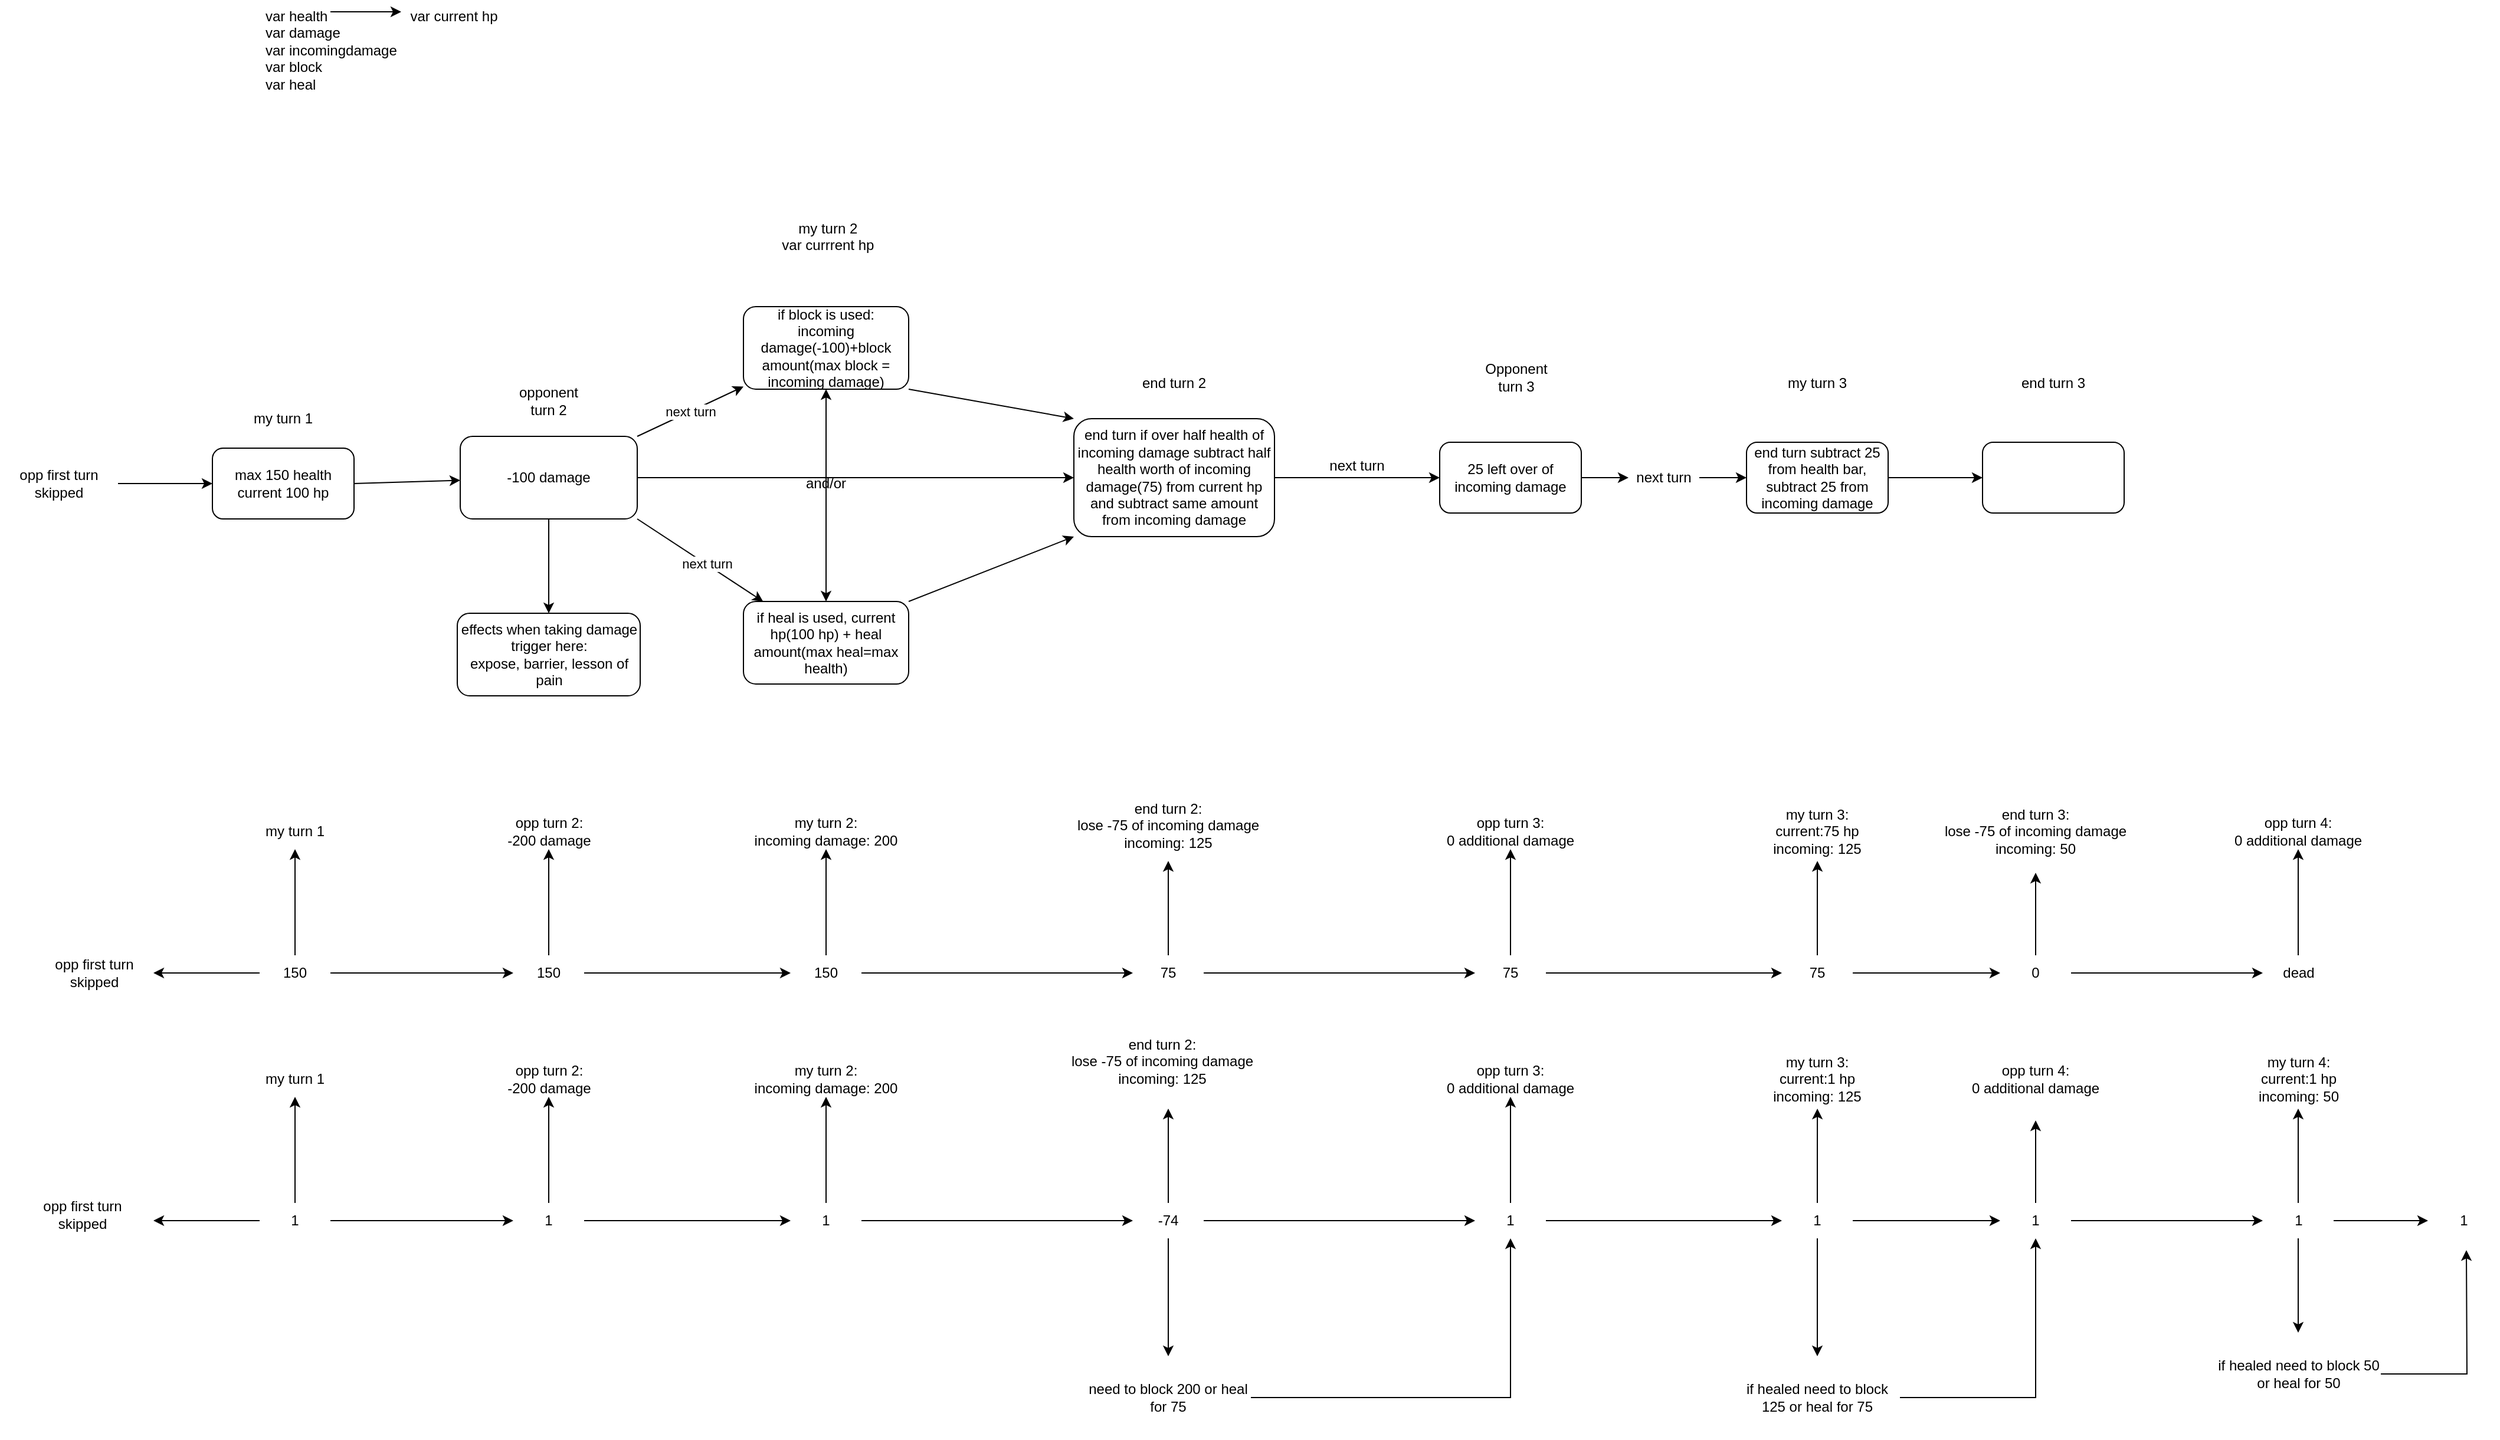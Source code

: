 <mxfile version="24.4.4" type="github">
  <diagram name="Page-1" id="Tn8kqmMqFSBgq0l0OKEK">
    <mxGraphModel dx="1665" dy="2224" grid="1" gridSize="10" guides="1" tooltips="1" connect="1" arrows="1" fold="1" page="1" pageScale="1" pageWidth="850" pageHeight="1100" math="0" shadow="0">
      <root>
        <mxCell id="0" />
        <mxCell id="1" parent="0" />
        <mxCell id="Cwlrhj_tZDCb-IW97PB_-1" value="max 150 health&lt;br&gt;current 100 hp" style="rounded=1;whiteSpace=wrap;html=1;" vertex="1" parent="1">
          <mxGeometry x="200" y="130" width="120" height="60" as="geometry" />
        </mxCell>
        <mxCell id="Cwlrhj_tZDCb-IW97PB_-61" style="edgeStyle=orthogonalEdgeStyle;rounded=0;orthogonalLoop=1;jettySize=auto;html=1;exitX=1;exitY=0.5;exitDx=0;exitDy=0;entryX=0;entryY=0.5;entryDx=0;entryDy=0;" edge="1" parent="1" source="Cwlrhj_tZDCb-IW97PB_-2" target="Cwlrhj_tZDCb-IW97PB_-7">
          <mxGeometry relative="1" as="geometry" />
        </mxCell>
        <mxCell id="Cwlrhj_tZDCb-IW97PB_-68" value="" style="edgeStyle=orthogonalEdgeStyle;rounded=0;orthogonalLoop=1;jettySize=auto;html=1;" edge="1" parent="1" source="Cwlrhj_tZDCb-IW97PB_-2" target="Cwlrhj_tZDCb-IW97PB_-67">
          <mxGeometry relative="1" as="geometry" />
        </mxCell>
        <mxCell id="Cwlrhj_tZDCb-IW97PB_-2" value="-100 damage" style="rounded=1;whiteSpace=wrap;html=1;" vertex="1" parent="1">
          <mxGeometry x="410" y="120" width="150" height="70" as="geometry" />
        </mxCell>
        <mxCell id="Cwlrhj_tZDCb-IW97PB_-40" value="" style="edgeStyle=orthogonalEdgeStyle;rounded=0;orthogonalLoop=1;jettySize=auto;html=1;entryX=0;entryY=0.5;entryDx=0;entryDy=0;exitX=1;exitY=0.5;exitDx=0;exitDy=0;" edge="1" parent="1" source="Cwlrhj_tZDCb-IW97PB_-7" target="Cwlrhj_tZDCb-IW97PB_-8">
          <mxGeometry relative="1" as="geometry">
            <mxPoint x="1030" y="160" as="targetPoint" />
          </mxGeometry>
        </mxCell>
        <mxCell id="Cwlrhj_tZDCb-IW97PB_-7" value="end turn if over half health of incoming damage subtract half health worth of incoming damage(75) from current hp and subtract same amount from incoming damage" style="rounded=1;whiteSpace=wrap;html=1;" vertex="1" parent="1">
          <mxGeometry x="930" y="105" width="170" height="100" as="geometry" />
        </mxCell>
        <mxCell id="Cwlrhj_tZDCb-IW97PB_-50" value="" style="edgeStyle=orthogonalEdgeStyle;rounded=0;orthogonalLoop=1;jettySize=auto;html=1;exitX=1;exitY=0.5;exitDx=0;exitDy=0;" edge="1" parent="1" source="Cwlrhj_tZDCb-IW97PB_-53" target="Cwlrhj_tZDCb-IW97PB_-49">
          <mxGeometry relative="1" as="geometry" />
        </mxCell>
        <mxCell id="Cwlrhj_tZDCb-IW97PB_-8" value="25 left over of incoming damage" style="rounded=1;whiteSpace=wrap;html=1;" vertex="1" parent="1">
          <mxGeometry x="1240" y="125" width="120" height="60" as="geometry" />
        </mxCell>
        <mxCell id="Cwlrhj_tZDCb-IW97PB_-9" value="&lt;div&gt;if block is used:&lt;/div&gt;&lt;div&gt;incoming damage(-100)+block amount(max block = incoming damage)&lt;br&gt;&lt;/div&gt;" style="rounded=1;whiteSpace=wrap;html=1;" vertex="1" parent="1">
          <mxGeometry x="650" y="10" width="140" height="70" as="geometry" />
        </mxCell>
        <mxCell id="Cwlrhj_tZDCb-IW97PB_-10" value="if heal is used, current hp(100 hp) + heal amount(max heal=max health)" style="rounded=1;whiteSpace=wrap;html=1;" vertex="1" parent="1">
          <mxGeometry x="650" y="260" width="140" height="70" as="geometry" />
        </mxCell>
        <mxCell id="Cwlrhj_tZDCb-IW97PB_-13" value="" style="endArrow=classic;html=1;rounded=0;exitX=1;exitY=0;exitDx=0;exitDy=0;" edge="1" parent="1" source="Cwlrhj_tZDCb-IW97PB_-2" target="Cwlrhj_tZDCb-IW97PB_-9">
          <mxGeometry relative="1" as="geometry">
            <mxPoint x="520" y="145" as="sourcePoint" />
            <mxPoint x="600" y="120" as="targetPoint" />
          </mxGeometry>
        </mxCell>
        <mxCell id="Cwlrhj_tZDCb-IW97PB_-14" value="next turn" style="edgeLabel;resizable=0;html=1;;align=center;verticalAlign=middle;" connectable="0" vertex="1" parent="Cwlrhj_tZDCb-IW97PB_-13">
          <mxGeometry relative="1" as="geometry" />
        </mxCell>
        <mxCell id="Cwlrhj_tZDCb-IW97PB_-15" value="" style="endArrow=classic;html=1;rounded=0;exitX=1;exitY=1;exitDx=0;exitDy=0;" edge="1" parent="1" source="Cwlrhj_tZDCb-IW97PB_-2" target="Cwlrhj_tZDCb-IW97PB_-10">
          <mxGeometry relative="1" as="geometry">
            <mxPoint x="520" y="175" as="sourcePoint" />
            <mxPoint x="600" y="205" as="targetPoint" />
          </mxGeometry>
        </mxCell>
        <mxCell id="Cwlrhj_tZDCb-IW97PB_-16" value="next turn" style="edgeLabel;resizable=0;html=1;;align=center;verticalAlign=middle;" connectable="0" vertex="1" parent="Cwlrhj_tZDCb-IW97PB_-15">
          <mxGeometry relative="1" as="geometry">
            <mxPoint x="5" y="3" as="offset" />
          </mxGeometry>
        </mxCell>
        <mxCell id="Cwlrhj_tZDCb-IW97PB_-20" value="" style="endArrow=classic;startArrow=classic;html=1;rounded=0;entryX=0.5;entryY=1;entryDx=0;entryDy=0;" edge="1" parent="1" source="Cwlrhj_tZDCb-IW97PB_-10" target="Cwlrhj_tZDCb-IW97PB_-9">
          <mxGeometry width="50" height="50" relative="1" as="geometry">
            <mxPoint x="669.5" y="190" as="sourcePoint" />
            <mxPoint x="669.5" y="140" as="targetPoint" />
          </mxGeometry>
        </mxCell>
        <mxCell id="Cwlrhj_tZDCb-IW97PB_-21" value="and/or" style="text;html=1;align=center;verticalAlign=middle;whiteSpace=wrap;rounded=0;" vertex="1" parent="1">
          <mxGeometry x="690" y="145" width="60" height="30" as="geometry" />
        </mxCell>
        <mxCell id="Cwlrhj_tZDCb-IW97PB_-32" value="my turn 1" style="text;html=1;align=center;verticalAlign=middle;whiteSpace=wrap;rounded=0;" vertex="1" parent="1">
          <mxGeometry x="230" y="90" width="60" height="30" as="geometry" />
        </mxCell>
        <mxCell id="Cwlrhj_tZDCb-IW97PB_-33" value="opponent turn 2" style="text;html=1;align=center;verticalAlign=middle;whiteSpace=wrap;rounded=0;" vertex="1" parent="1">
          <mxGeometry x="455" y="75" width="60" height="30" as="geometry" />
        </mxCell>
        <mxCell id="Cwlrhj_tZDCb-IW97PB_-36" value="" style="endArrow=classic;html=1;rounded=0;entryX=0;entryY=1;entryDx=0;entryDy=0;exitX=1;exitY=0;exitDx=0;exitDy=0;" edge="1" parent="1" source="Cwlrhj_tZDCb-IW97PB_-10" target="Cwlrhj_tZDCb-IW97PB_-7">
          <mxGeometry width="50" height="50" relative="1" as="geometry">
            <mxPoint x="770" y="270" as="sourcePoint" />
            <mxPoint x="820" y="220" as="targetPoint" />
          </mxGeometry>
        </mxCell>
        <mxCell id="Cwlrhj_tZDCb-IW97PB_-37" value="" style="endArrow=classic;html=1;rounded=0;exitX=1;exitY=1;exitDx=0;exitDy=0;entryX=0;entryY=0;entryDx=0;entryDy=0;" edge="1" parent="1" source="Cwlrhj_tZDCb-IW97PB_-9" target="Cwlrhj_tZDCb-IW97PB_-7">
          <mxGeometry width="50" height="50" relative="1" as="geometry">
            <mxPoint x="770" y="140" as="sourcePoint" />
            <mxPoint x="830" y="130" as="targetPoint" />
          </mxGeometry>
        </mxCell>
        <mxCell id="Cwlrhj_tZDCb-IW97PB_-44" value="Opponent turn 3" style="text;html=1;align=center;verticalAlign=middle;whiteSpace=wrap;rounded=0;" vertex="1" parent="1">
          <mxGeometry x="1275" y="50" width="60" height="40" as="geometry" />
        </mxCell>
        <mxCell id="Cwlrhj_tZDCb-IW97PB_-45" value="" style="endArrow=classic;html=1;rounded=0;exitX=1;exitY=0.5;exitDx=0;exitDy=0;" edge="1" parent="1" source="Cwlrhj_tZDCb-IW97PB_-1" target="Cwlrhj_tZDCb-IW97PB_-2">
          <mxGeometry width="50" height="50" relative="1" as="geometry">
            <mxPoint x="340" y="190" as="sourcePoint" />
            <mxPoint x="390" y="140" as="targetPoint" />
          </mxGeometry>
        </mxCell>
        <mxCell id="Cwlrhj_tZDCb-IW97PB_-117" value="" style="edgeStyle=orthogonalEdgeStyle;rounded=0;orthogonalLoop=1;jettySize=auto;html=1;" edge="1" parent="1" source="Cwlrhj_tZDCb-IW97PB_-49" target="Cwlrhj_tZDCb-IW97PB_-116">
          <mxGeometry relative="1" as="geometry" />
        </mxCell>
        <mxCell id="Cwlrhj_tZDCb-IW97PB_-49" value="end turn subtract 25 from health bar, subtract 25 from incoming damage" style="whiteSpace=wrap;html=1;rounded=1;" vertex="1" parent="1">
          <mxGeometry x="1500" y="125" width="120" height="60" as="geometry" />
        </mxCell>
        <mxCell id="Cwlrhj_tZDCb-IW97PB_-51" value="my turn 3" style="text;html=1;align=center;verticalAlign=middle;whiteSpace=wrap;rounded=0;" vertex="1" parent="1">
          <mxGeometry x="1530" y="60" width="60" height="30" as="geometry" />
        </mxCell>
        <mxCell id="Cwlrhj_tZDCb-IW97PB_-52" value="next turn" style="text;html=1;align=center;verticalAlign=middle;whiteSpace=wrap;rounded=0;" vertex="1" parent="1">
          <mxGeometry x="1140" y="130" width="60" height="30" as="geometry" />
        </mxCell>
        <mxCell id="Cwlrhj_tZDCb-IW97PB_-57" value="&lt;div&gt;&amp;nbsp;my turn 2&lt;/div&gt;&lt;div&gt;&amp;nbsp;var currrent hp&lt;/div&gt;&lt;div&gt;&lt;br&gt;&lt;/div&gt;" style="text;html=1;whiteSpace=wrap;overflow=hidden;rounded=0;align=center;" vertex="1" parent="1">
          <mxGeometry x="630" y="-70" width="180" height="70" as="geometry" />
        </mxCell>
        <mxCell id="Cwlrhj_tZDCb-IW97PB_-64" value="" style="edgeStyle=orthogonalEdgeStyle;rounded=0;orthogonalLoop=1;jettySize=auto;html=1;exitX=1;exitY=0.5;exitDx=0;exitDy=0;" edge="1" parent="1" source="Cwlrhj_tZDCb-IW97PB_-8" target="Cwlrhj_tZDCb-IW97PB_-53">
          <mxGeometry relative="1" as="geometry">
            <mxPoint x="1360" y="155" as="sourcePoint" />
            <mxPoint x="1500" y="155" as="targetPoint" />
          </mxGeometry>
        </mxCell>
        <mxCell id="Cwlrhj_tZDCb-IW97PB_-53" value="next turn" style="text;html=1;align=center;verticalAlign=middle;whiteSpace=wrap;rounded=0;" vertex="1" parent="1">
          <mxGeometry x="1400" y="140" width="60" height="30" as="geometry" />
        </mxCell>
        <mxCell id="Cwlrhj_tZDCb-IW97PB_-66" value="&lt;div&gt;var health&amp;nbsp;&amp;nbsp;&amp;nbsp;&amp;nbsp;&amp;nbsp;&amp;nbsp;&amp;nbsp;&amp;nbsp;&amp;nbsp;&amp;nbsp;&amp;nbsp;&amp;nbsp;&amp;nbsp;&amp;nbsp;&amp;nbsp;&amp;nbsp;&amp;nbsp;&amp;nbsp;&amp;nbsp;&amp;nbsp; var current hp&lt;/div&gt;&lt;div&gt;var damage&lt;/div&gt;&lt;div&gt;var incomingdamage&lt;/div&gt;&lt;div&gt;var block&lt;/div&gt;&lt;div&gt;var heal&lt;br&gt;&lt;/div&gt;" style="text;html=1;align=left;verticalAlign=top;whiteSpace=wrap;rounded=0;horizontal=1;" vertex="1" parent="1">
          <mxGeometry x="242.5" y="-250" width="320" height="160" as="geometry" />
        </mxCell>
        <mxCell id="Cwlrhj_tZDCb-IW97PB_-67" value="&lt;div&gt;effects when taking damage trigger here:&lt;br&gt;&lt;/div&gt;&lt;div&gt;expose, barrier, lesson of pain&lt;br&gt;&lt;/div&gt;" style="rounded=1;whiteSpace=wrap;html=1;" vertex="1" parent="1">
          <mxGeometry x="407.5" y="270" width="155" height="70" as="geometry" />
        </mxCell>
        <mxCell id="Cwlrhj_tZDCb-IW97PB_-69" value="end turn 2" style="text;html=1;align=center;verticalAlign=middle;whiteSpace=wrap;rounded=0;" vertex="1" parent="1">
          <mxGeometry x="985" y="60" width="60" height="30" as="geometry" />
        </mxCell>
        <mxCell id="Cwlrhj_tZDCb-IW97PB_-74" value="" style="edgeStyle=orthogonalEdgeStyle;rounded=0;orthogonalLoop=1;jettySize=auto;html=1;" edge="1" parent="1" source="Cwlrhj_tZDCb-IW97PB_-72" target="Cwlrhj_tZDCb-IW97PB_-73">
          <mxGeometry relative="1" as="geometry" />
        </mxCell>
        <mxCell id="Cwlrhj_tZDCb-IW97PB_-108" value="" style="edgeStyle=orthogonalEdgeStyle;rounded=0;orthogonalLoop=1;jettySize=auto;html=1;" edge="1" parent="1" source="Cwlrhj_tZDCb-IW97PB_-72" target="Cwlrhj_tZDCb-IW97PB_-107">
          <mxGeometry relative="1" as="geometry" />
        </mxCell>
        <mxCell id="Cwlrhj_tZDCb-IW97PB_-112" value="" style="edgeStyle=orthogonalEdgeStyle;rounded=0;orthogonalLoop=1;jettySize=auto;html=1;" edge="1" parent="1" source="Cwlrhj_tZDCb-IW97PB_-72" target="Cwlrhj_tZDCb-IW97PB_-111">
          <mxGeometry relative="1" as="geometry" />
        </mxCell>
        <mxCell id="Cwlrhj_tZDCb-IW97PB_-72" value="150" style="text;html=1;align=center;verticalAlign=middle;whiteSpace=wrap;rounded=0;" vertex="1" parent="1">
          <mxGeometry x="240" y="560" width="60" height="30" as="geometry" />
        </mxCell>
        <mxCell id="Cwlrhj_tZDCb-IW97PB_-76" value="" style="edgeStyle=orthogonalEdgeStyle;rounded=0;orthogonalLoop=1;jettySize=auto;html=1;" edge="1" parent="1" source="Cwlrhj_tZDCb-IW97PB_-73" target="Cwlrhj_tZDCb-IW97PB_-75">
          <mxGeometry relative="1" as="geometry" />
        </mxCell>
        <mxCell id="Cwlrhj_tZDCb-IW97PB_-93" value="" style="edgeStyle=orthogonalEdgeStyle;rounded=0;orthogonalLoop=1;jettySize=auto;html=1;" edge="1" parent="1" source="Cwlrhj_tZDCb-IW97PB_-73" target="Cwlrhj_tZDCb-IW97PB_-92">
          <mxGeometry relative="1" as="geometry" />
        </mxCell>
        <mxCell id="Cwlrhj_tZDCb-IW97PB_-73" value="150" style="text;html=1;align=center;verticalAlign=middle;whiteSpace=wrap;rounded=0;" vertex="1" parent="1">
          <mxGeometry x="455" y="560" width="60" height="30" as="geometry" />
        </mxCell>
        <mxCell id="Cwlrhj_tZDCb-IW97PB_-80" value="" style="edgeStyle=orthogonalEdgeStyle;rounded=0;orthogonalLoop=1;jettySize=auto;html=1;" edge="1" parent="1" source="Cwlrhj_tZDCb-IW97PB_-75" target="Cwlrhj_tZDCb-IW97PB_-79">
          <mxGeometry relative="1" as="geometry" />
        </mxCell>
        <mxCell id="Cwlrhj_tZDCb-IW97PB_-89" value="" style="edgeStyle=orthogonalEdgeStyle;rounded=0;orthogonalLoop=1;jettySize=auto;html=1;" edge="1" parent="1" source="Cwlrhj_tZDCb-IW97PB_-75" target="Cwlrhj_tZDCb-IW97PB_-88">
          <mxGeometry relative="1" as="geometry" />
        </mxCell>
        <mxCell id="Cwlrhj_tZDCb-IW97PB_-75" value="150" style="text;html=1;align=center;verticalAlign=middle;whiteSpace=wrap;rounded=0;" vertex="1" parent="1">
          <mxGeometry x="690" y="560" width="60" height="30" as="geometry" />
        </mxCell>
        <mxCell id="Cwlrhj_tZDCb-IW97PB_-85" value="" style="edgeStyle=orthogonalEdgeStyle;rounded=0;orthogonalLoop=1;jettySize=auto;html=1;" edge="1" parent="1" source="Cwlrhj_tZDCb-IW97PB_-79" target="Cwlrhj_tZDCb-IW97PB_-84">
          <mxGeometry relative="1" as="geometry" />
        </mxCell>
        <mxCell id="Cwlrhj_tZDCb-IW97PB_-95" value="" style="edgeStyle=orthogonalEdgeStyle;rounded=0;orthogonalLoop=1;jettySize=auto;html=1;" edge="1" parent="1" source="Cwlrhj_tZDCb-IW97PB_-79" target="Cwlrhj_tZDCb-IW97PB_-94">
          <mxGeometry relative="1" as="geometry" />
        </mxCell>
        <mxCell id="Cwlrhj_tZDCb-IW97PB_-79" value="75" style="text;html=1;align=center;verticalAlign=middle;whiteSpace=wrap;rounded=0;" vertex="1" parent="1">
          <mxGeometry x="980" y="560" width="60" height="30" as="geometry" />
        </mxCell>
        <mxCell id="Cwlrhj_tZDCb-IW97PB_-82" value="my turn 3:&lt;br&gt;current:75 hp&lt;br&gt;incoming: 125" style="text;html=1;align=center;verticalAlign=middle;whiteSpace=wrap;rounded=0;" vertex="1" parent="1">
          <mxGeometry x="1506.25" y="430" width="107.5" height="50" as="geometry" />
        </mxCell>
        <mxCell id="Cwlrhj_tZDCb-IW97PB_-87" value="" style="edgeStyle=orthogonalEdgeStyle;rounded=0;orthogonalLoop=1;jettySize=auto;html=1;" edge="1" parent="1" source="Cwlrhj_tZDCb-IW97PB_-84" target="Cwlrhj_tZDCb-IW97PB_-86">
          <mxGeometry relative="1" as="geometry" />
        </mxCell>
        <mxCell id="Cwlrhj_tZDCb-IW97PB_-99" value="" style="edgeStyle=orthogonalEdgeStyle;rounded=0;orthogonalLoop=1;jettySize=auto;html=1;" edge="1" parent="1" source="Cwlrhj_tZDCb-IW97PB_-84" target="Cwlrhj_tZDCb-IW97PB_-98">
          <mxGeometry relative="1" as="geometry" />
        </mxCell>
        <mxCell id="Cwlrhj_tZDCb-IW97PB_-84" value="75" style="text;html=1;align=center;verticalAlign=middle;whiteSpace=wrap;rounded=0;" vertex="1" parent="1">
          <mxGeometry x="1270" y="560" width="60" height="30" as="geometry" />
        </mxCell>
        <mxCell id="Cwlrhj_tZDCb-IW97PB_-97" value="" style="edgeStyle=orthogonalEdgeStyle;rounded=0;orthogonalLoop=1;jettySize=auto;html=1;" edge="1" parent="1" source="Cwlrhj_tZDCb-IW97PB_-86" target="Cwlrhj_tZDCb-IW97PB_-96">
          <mxGeometry relative="1" as="geometry" />
        </mxCell>
        <mxCell id="Cwlrhj_tZDCb-IW97PB_-100" style="edgeStyle=orthogonalEdgeStyle;rounded=0;orthogonalLoop=1;jettySize=auto;html=1;exitX=0.5;exitY=0;exitDx=0;exitDy=0;" edge="1" parent="1" source="Cwlrhj_tZDCb-IW97PB_-86" target="Cwlrhj_tZDCb-IW97PB_-82">
          <mxGeometry relative="1" as="geometry" />
        </mxCell>
        <mxCell id="Cwlrhj_tZDCb-IW97PB_-86" value="75" style="text;html=1;align=center;verticalAlign=middle;whiteSpace=wrap;rounded=0;" vertex="1" parent="1">
          <mxGeometry x="1530" y="560" width="60" height="30" as="geometry" />
        </mxCell>
        <mxCell id="Cwlrhj_tZDCb-IW97PB_-88" value="&lt;div&gt;my turn 2:&lt;br&gt;incoming damage: 200&lt;br&gt;&lt;/div&gt;" style="text;html=1;align=center;verticalAlign=middle;whiteSpace=wrap;rounded=0;" vertex="1" parent="1">
          <mxGeometry x="655" y="440" width="130" height="30" as="geometry" />
        </mxCell>
        <mxCell id="Cwlrhj_tZDCb-IW97PB_-92" value="opp turn 2:&lt;br&gt;-200 damage" style="text;html=1;align=center;verticalAlign=middle;whiteSpace=wrap;rounded=0;" vertex="1" parent="1">
          <mxGeometry x="447.5" y="440" width="75" height="30" as="geometry" />
        </mxCell>
        <mxCell id="Cwlrhj_tZDCb-IW97PB_-94" value="end turn 2:&lt;br&gt;lose -75 of incoming damage&lt;br&gt;incoming: 125" style="text;html=1;align=center;verticalAlign=middle;whiteSpace=wrap;rounded=0;" vertex="1" parent="1">
          <mxGeometry x="925" y="420" width="170" height="60" as="geometry" />
        </mxCell>
        <mxCell id="Cwlrhj_tZDCb-IW97PB_-102" value="" style="edgeStyle=orthogonalEdgeStyle;rounded=0;orthogonalLoop=1;jettySize=auto;html=1;" edge="1" parent="1" source="Cwlrhj_tZDCb-IW97PB_-96" target="Cwlrhj_tZDCb-IW97PB_-101">
          <mxGeometry relative="1" as="geometry" />
        </mxCell>
        <mxCell id="Cwlrhj_tZDCb-IW97PB_-104" value="" style="edgeStyle=orthogonalEdgeStyle;rounded=0;orthogonalLoop=1;jettySize=auto;html=1;" edge="1" parent="1" source="Cwlrhj_tZDCb-IW97PB_-96" target="Cwlrhj_tZDCb-IW97PB_-103">
          <mxGeometry relative="1" as="geometry" />
        </mxCell>
        <mxCell id="Cwlrhj_tZDCb-IW97PB_-96" value="0" style="text;html=1;align=center;verticalAlign=middle;whiteSpace=wrap;rounded=0;" vertex="1" parent="1">
          <mxGeometry x="1715" y="560" width="60" height="30" as="geometry" />
        </mxCell>
        <mxCell id="Cwlrhj_tZDCb-IW97PB_-98" value="opp turn 3:&lt;br&gt;0 additional damage" style="text;html=1;align=center;verticalAlign=middle;whiteSpace=wrap;rounded=0;" vertex="1" parent="1">
          <mxGeometry x="1240" y="440" width="120" height="30" as="geometry" />
        </mxCell>
        <mxCell id="Cwlrhj_tZDCb-IW97PB_-101" value="end turn 3:&lt;br&gt;lose -75 of incoming damage&lt;br&gt;incoming: 50" style="text;html=1;align=center;verticalAlign=middle;whiteSpace=wrap;rounded=0;" vertex="1" parent="1">
          <mxGeometry x="1660" y="420" width="170" height="70" as="geometry" />
        </mxCell>
        <mxCell id="Cwlrhj_tZDCb-IW97PB_-106" value="" style="edgeStyle=orthogonalEdgeStyle;rounded=0;orthogonalLoop=1;jettySize=auto;html=1;" edge="1" parent="1" source="Cwlrhj_tZDCb-IW97PB_-103" target="Cwlrhj_tZDCb-IW97PB_-105">
          <mxGeometry relative="1" as="geometry" />
        </mxCell>
        <mxCell id="Cwlrhj_tZDCb-IW97PB_-103" value="dead" style="text;html=1;align=center;verticalAlign=middle;whiteSpace=wrap;rounded=0;" vertex="1" parent="1">
          <mxGeometry x="1937.5" y="560" width="60" height="30" as="geometry" />
        </mxCell>
        <mxCell id="Cwlrhj_tZDCb-IW97PB_-105" value="opp turn 4:&lt;br&gt;0 additional damage" style="text;html=1;align=center;verticalAlign=middle;whiteSpace=wrap;rounded=0;" vertex="1" parent="1">
          <mxGeometry x="1855" y="440" width="225" height="30" as="geometry" />
        </mxCell>
        <mxCell id="Cwlrhj_tZDCb-IW97PB_-107" value="my turn 1" style="text;html=1;align=center;verticalAlign=middle;whiteSpace=wrap;rounded=0;" vertex="1" parent="1">
          <mxGeometry x="240" y="440" width="60" height="30" as="geometry" />
        </mxCell>
        <mxCell id="Cwlrhj_tZDCb-IW97PB_-111" value="opp first turn skipped" style="text;html=1;align=center;verticalAlign=middle;whiteSpace=wrap;rounded=0;" vertex="1" parent="1">
          <mxGeometry x="50" y="555" width="100" height="40" as="geometry" />
        </mxCell>
        <mxCell id="Cwlrhj_tZDCb-IW97PB_-115" style="edgeStyle=orthogonalEdgeStyle;rounded=0;orthogonalLoop=1;jettySize=auto;html=1;exitX=1;exitY=0.5;exitDx=0;exitDy=0;entryX=0;entryY=0.5;entryDx=0;entryDy=0;" edge="1" parent="1" source="Cwlrhj_tZDCb-IW97PB_-114" target="Cwlrhj_tZDCb-IW97PB_-1">
          <mxGeometry relative="1" as="geometry" />
        </mxCell>
        <mxCell id="Cwlrhj_tZDCb-IW97PB_-114" value="opp first turn skipped" style="text;html=1;align=center;verticalAlign=middle;whiteSpace=wrap;rounded=0;" vertex="1" parent="1">
          <mxGeometry x="20" y="140" width="100" height="40" as="geometry" />
        </mxCell>
        <mxCell id="Cwlrhj_tZDCb-IW97PB_-116" value="" style="whiteSpace=wrap;html=1;rounded=1;" vertex="1" parent="1">
          <mxGeometry x="1700" y="125" width="120" height="60" as="geometry" />
        </mxCell>
        <mxCell id="Cwlrhj_tZDCb-IW97PB_-119" value="end turn 3" style="text;html=1;align=center;verticalAlign=middle;whiteSpace=wrap;rounded=0;" vertex="1" parent="1">
          <mxGeometry x="1730" y="60" width="60" height="30" as="geometry" />
        </mxCell>
        <mxCell id="Cwlrhj_tZDCb-IW97PB_-123" value="" style="edgeStyle=orthogonalEdgeStyle;rounded=0;orthogonalLoop=1;jettySize=auto;html=1;" edge="1" parent="1" source="Cwlrhj_tZDCb-IW97PB_-126" target="Cwlrhj_tZDCb-IW97PB_-129">
          <mxGeometry relative="1" as="geometry" />
        </mxCell>
        <mxCell id="Cwlrhj_tZDCb-IW97PB_-124" value="" style="edgeStyle=orthogonalEdgeStyle;rounded=0;orthogonalLoop=1;jettySize=auto;html=1;" edge="1" parent="1" source="Cwlrhj_tZDCb-IW97PB_-126" target="Cwlrhj_tZDCb-IW97PB_-151">
          <mxGeometry relative="1" as="geometry" />
        </mxCell>
        <mxCell id="Cwlrhj_tZDCb-IW97PB_-125" value="" style="edgeStyle=orthogonalEdgeStyle;rounded=0;orthogonalLoop=1;jettySize=auto;html=1;" edge="1" parent="1" source="Cwlrhj_tZDCb-IW97PB_-126">
          <mxGeometry relative="1" as="geometry">
            <mxPoint x="150" y="785" as="targetPoint" />
          </mxGeometry>
        </mxCell>
        <mxCell id="Cwlrhj_tZDCb-IW97PB_-126" value="1" style="text;html=1;align=center;verticalAlign=middle;whiteSpace=wrap;rounded=0;" vertex="1" parent="1">
          <mxGeometry x="240" y="770" width="60" height="30" as="geometry" />
        </mxCell>
        <mxCell id="Cwlrhj_tZDCb-IW97PB_-127" value="" style="edgeStyle=orthogonalEdgeStyle;rounded=0;orthogonalLoop=1;jettySize=auto;html=1;" edge="1" parent="1" source="Cwlrhj_tZDCb-IW97PB_-129" target="Cwlrhj_tZDCb-IW97PB_-132">
          <mxGeometry relative="1" as="geometry" />
        </mxCell>
        <mxCell id="Cwlrhj_tZDCb-IW97PB_-128" value="" style="edgeStyle=orthogonalEdgeStyle;rounded=0;orthogonalLoop=1;jettySize=auto;html=1;" edge="1" parent="1" source="Cwlrhj_tZDCb-IW97PB_-129" target="Cwlrhj_tZDCb-IW97PB_-144">
          <mxGeometry relative="1" as="geometry" />
        </mxCell>
        <mxCell id="Cwlrhj_tZDCb-IW97PB_-129" value="1" style="text;html=1;align=center;verticalAlign=middle;whiteSpace=wrap;rounded=0;" vertex="1" parent="1">
          <mxGeometry x="455" y="770" width="60" height="30" as="geometry" />
        </mxCell>
        <mxCell id="Cwlrhj_tZDCb-IW97PB_-130" value="" style="edgeStyle=orthogonalEdgeStyle;rounded=0;orthogonalLoop=1;jettySize=auto;html=1;" edge="1" parent="1" source="Cwlrhj_tZDCb-IW97PB_-132" target="Cwlrhj_tZDCb-IW97PB_-135">
          <mxGeometry relative="1" as="geometry" />
        </mxCell>
        <mxCell id="Cwlrhj_tZDCb-IW97PB_-131" value="" style="edgeStyle=orthogonalEdgeStyle;rounded=0;orthogonalLoop=1;jettySize=auto;html=1;" edge="1" parent="1" source="Cwlrhj_tZDCb-IW97PB_-132" target="Cwlrhj_tZDCb-IW97PB_-143">
          <mxGeometry relative="1" as="geometry" />
        </mxCell>
        <mxCell id="Cwlrhj_tZDCb-IW97PB_-132" value="1" style="text;html=1;align=center;verticalAlign=middle;whiteSpace=wrap;rounded=0;" vertex="1" parent="1">
          <mxGeometry x="690" y="770" width="60" height="30" as="geometry" />
        </mxCell>
        <mxCell id="Cwlrhj_tZDCb-IW97PB_-133" value="" style="edgeStyle=orthogonalEdgeStyle;rounded=0;orthogonalLoop=1;jettySize=auto;html=1;" edge="1" parent="1" source="Cwlrhj_tZDCb-IW97PB_-135" target="Cwlrhj_tZDCb-IW97PB_-139">
          <mxGeometry relative="1" as="geometry" />
        </mxCell>
        <mxCell id="Cwlrhj_tZDCb-IW97PB_-134" value="" style="edgeStyle=orthogonalEdgeStyle;rounded=0;orthogonalLoop=1;jettySize=auto;html=1;" edge="1" parent="1" source="Cwlrhj_tZDCb-IW97PB_-135">
          <mxGeometry relative="1" as="geometry">
            <mxPoint x="1010" y="690" as="targetPoint" />
          </mxGeometry>
        </mxCell>
        <mxCell id="Cwlrhj_tZDCb-IW97PB_-184" value="" style="edgeStyle=orthogonalEdgeStyle;rounded=0;orthogonalLoop=1;jettySize=auto;html=1;" edge="1" parent="1" source="Cwlrhj_tZDCb-IW97PB_-135" target="Cwlrhj_tZDCb-IW97PB_-183">
          <mxGeometry relative="1" as="geometry" />
        </mxCell>
        <mxCell id="Cwlrhj_tZDCb-IW97PB_-135" value="-74" style="text;html=1;align=center;verticalAlign=middle;whiteSpace=wrap;rounded=0;" vertex="1" parent="1">
          <mxGeometry x="980" y="770" width="60" height="30" as="geometry" />
        </mxCell>
        <mxCell id="Cwlrhj_tZDCb-IW97PB_-136" value="my turn 3:&lt;br&gt;current:1 hp&lt;br&gt;incoming: 125" style="text;html=1;align=center;verticalAlign=middle;whiteSpace=wrap;rounded=0;" vertex="1" parent="1">
          <mxGeometry x="1506.25" y="640" width="107.5" height="50" as="geometry" />
        </mxCell>
        <mxCell id="Cwlrhj_tZDCb-IW97PB_-137" value="" style="edgeStyle=orthogonalEdgeStyle;rounded=0;orthogonalLoop=1;jettySize=auto;html=1;" edge="1" parent="1" source="Cwlrhj_tZDCb-IW97PB_-139" target="Cwlrhj_tZDCb-IW97PB_-142">
          <mxGeometry relative="1" as="geometry" />
        </mxCell>
        <mxCell id="Cwlrhj_tZDCb-IW97PB_-138" value="" style="edgeStyle=orthogonalEdgeStyle;rounded=0;orthogonalLoop=1;jettySize=auto;html=1;" edge="1" parent="1" source="Cwlrhj_tZDCb-IW97PB_-139" target="Cwlrhj_tZDCb-IW97PB_-148">
          <mxGeometry relative="1" as="geometry" />
        </mxCell>
        <mxCell id="Cwlrhj_tZDCb-IW97PB_-139" value="1" style="text;html=1;align=center;verticalAlign=middle;whiteSpace=wrap;rounded=0;" vertex="1" parent="1">
          <mxGeometry x="1270" y="770" width="60" height="30" as="geometry" />
        </mxCell>
        <mxCell id="Cwlrhj_tZDCb-IW97PB_-140" value="" style="edgeStyle=orthogonalEdgeStyle;rounded=0;orthogonalLoop=1;jettySize=auto;html=1;" edge="1" parent="1" source="Cwlrhj_tZDCb-IW97PB_-142" target="Cwlrhj_tZDCb-IW97PB_-147">
          <mxGeometry relative="1" as="geometry" />
        </mxCell>
        <mxCell id="Cwlrhj_tZDCb-IW97PB_-141" style="edgeStyle=orthogonalEdgeStyle;rounded=0;orthogonalLoop=1;jettySize=auto;html=1;exitX=0.5;exitY=0;exitDx=0;exitDy=0;" edge="1" parent="1" source="Cwlrhj_tZDCb-IW97PB_-142" target="Cwlrhj_tZDCb-IW97PB_-136">
          <mxGeometry relative="1" as="geometry" />
        </mxCell>
        <mxCell id="Cwlrhj_tZDCb-IW97PB_-187" style="edgeStyle=orthogonalEdgeStyle;rounded=0;orthogonalLoop=1;jettySize=auto;html=1;exitX=0.5;exitY=1;exitDx=0;exitDy=0;entryX=0.5;entryY=0;entryDx=0;entryDy=0;" edge="1" parent="1" source="Cwlrhj_tZDCb-IW97PB_-142" target="Cwlrhj_tZDCb-IW97PB_-186">
          <mxGeometry relative="1" as="geometry" />
        </mxCell>
        <mxCell id="Cwlrhj_tZDCb-IW97PB_-142" value="1" style="text;html=1;align=center;verticalAlign=middle;whiteSpace=wrap;rounded=0;" vertex="1" parent="1">
          <mxGeometry x="1530" y="770" width="60" height="30" as="geometry" />
        </mxCell>
        <mxCell id="Cwlrhj_tZDCb-IW97PB_-143" value="&lt;div&gt;my turn 2:&lt;br&gt;incoming damage: 200&lt;br&gt;&lt;/div&gt;" style="text;html=1;align=center;verticalAlign=middle;whiteSpace=wrap;rounded=0;" vertex="1" parent="1">
          <mxGeometry x="655" y="650" width="130" height="30" as="geometry" />
        </mxCell>
        <mxCell id="Cwlrhj_tZDCb-IW97PB_-144" value="opp turn 2:&lt;br&gt;-200 damage" style="text;html=1;align=center;verticalAlign=middle;whiteSpace=wrap;rounded=0;" vertex="1" parent="1">
          <mxGeometry x="447.5" y="650" width="75" height="30" as="geometry" />
        </mxCell>
        <mxCell id="Cwlrhj_tZDCb-IW97PB_-145" value="" style="edgeStyle=orthogonalEdgeStyle;rounded=0;orthogonalLoop=1;jettySize=auto;html=1;" edge="1" parent="1" source="Cwlrhj_tZDCb-IW97PB_-147">
          <mxGeometry relative="1" as="geometry">
            <mxPoint x="1745" y="700" as="targetPoint" />
          </mxGeometry>
        </mxCell>
        <mxCell id="Cwlrhj_tZDCb-IW97PB_-146" value="" style="edgeStyle=orthogonalEdgeStyle;rounded=0;orthogonalLoop=1;jettySize=auto;html=1;" edge="1" parent="1" source="Cwlrhj_tZDCb-IW97PB_-147" target="Cwlrhj_tZDCb-IW97PB_-150">
          <mxGeometry relative="1" as="geometry" />
        </mxCell>
        <mxCell id="Cwlrhj_tZDCb-IW97PB_-147" value="1" style="text;html=1;align=center;verticalAlign=middle;whiteSpace=wrap;rounded=0;" vertex="1" parent="1">
          <mxGeometry x="1715" y="770" width="60" height="30" as="geometry" />
        </mxCell>
        <mxCell id="Cwlrhj_tZDCb-IW97PB_-148" value="opp turn 3:&lt;br&gt;0 additional damage" style="text;html=1;align=center;verticalAlign=middle;whiteSpace=wrap;rounded=0;" vertex="1" parent="1">
          <mxGeometry x="1240" y="650" width="120" height="30" as="geometry" />
        </mxCell>
        <mxCell id="Cwlrhj_tZDCb-IW97PB_-191" style="edgeStyle=orthogonalEdgeStyle;rounded=0;orthogonalLoop=1;jettySize=auto;html=1;exitX=0.5;exitY=0;exitDx=0;exitDy=0;entryX=0.5;entryY=1;entryDx=0;entryDy=0;" edge="1" parent="1" source="Cwlrhj_tZDCb-IW97PB_-150" target="Cwlrhj_tZDCb-IW97PB_-190">
          <mxGeometry relative="1" as="geometry" />
        </mxCell>
        <mxCell id="Cwlrhj_tZDCb-IW97PB_-194" value="" style="edgeStyle=orthogonalEdgeStyle;rounded=0;orthogonalLoop=1;jettySize=auto;html=1;" edge="1" parent="1" source="Cwlrhj_tZDCb-IW97PB_-150" target="Cwlrhj_tZDCb-IW97PB_-193">
          <mxGeometry relative="1" as="geometry" />
        </mxCell>
        <mxCell id="Cwlrhj_tZDCb-IW97PB_-196" style="edgeStyle=orthogonalEdgeStyle;rounded=0;orthogonalLoop=1;jettySize=auto;html=1;exitX=0.5;exitY=1;exitDx=0;exitDy=0;" edge="1" parent="1" source="Cwlrhj_tZDCb-IW97PB_-150" target="Cwlrhj_tZDCb-IW97PB_-192">
          <mxGeometry relative="1" as="geometry" />
        </mxCell>
        <mxCell id="Cwlrhj_tZDCb-IW97PB_-150" value="1" style="text;html=1;align=center;verticalAlign=middle;whiteSpace=wrap;rounded=0;" vertex="1" parent="1">
          <mxGeometry x="1937.5" y="770" width="60" height="30" as="geometry" />
        </mxCell>
        <mxCell id="Cwlrhj_tZDCb-IW97PB_-151" value="my turn 1" style="text;html=1;align=center;verticalAlign=middle;whiteSpace=wrap;rounded=0;" vertex="1" parent="1">
          <mxGeometry x="240" y="650" width="60" height="30" as="geometry" />
        </mxCell>
        <mxCell id="Cwlrhj_tZDCb-IW97PB_-181" value="opp first turn skipped" style="text;html=1;align=center;verticalAlign=middle;whiteSpace=wrap;rounded=0;" vertex="1" parent="1">
          <mxGeometry x="40" y="760" width="100" height="40" as="geometry" />
        </mxCell>
        <mxCell id="Cwlrhj_tZDCb-IW97PB_-182" value="end turn 2:&lt;br&gt;lose -75 of incoming damage&lt;br&gt;incoming: 125" style="text;html=1;align=center;verticalAlign=middle;whiteSpace=wrap;rounded=0;" vertex="1" parent="1">
          <mxGeometry x="920" y="620" width="170" height="60" as="geometry" />
        </mxCell>
        <mxCell id="Cwlrhj_tZDCb-IW97PB_-185" style="edgeStyle=orthogonalEdgeStyle;rounded=0;orthogonalLoop=1;jettySize=auto;html=1;exitX=1;exitY=0.5;exitDx=0;exitDy=0;entryX=0.5;entryY=1;entryDx=0;entryDy=0;" edge="1" parent="1" source="Cwlrhj_tZDCb-IW97PB_-183" target="Cwlrhj_tZDCb-IW97PB_-139">
          <mxGeometry relative="1" as="geometry" />
        </mxCell>
        <mxCell id="Cwlrhj_tZDCb-IW97PB_-183" value="need to block 200 or heal for 75" style="text;html=1;align=center;verticalAlign=middle;whiteSpace=wrap;rounded=0;" vertex="1" parent="1">
          <mxGeometry x="940" y="900" width="140" height="70" as="geometry" />
        </mxCell>
        <mxCell id="Cwlrhj_tZDCb-IW97PB_-188" style="edgeStyle=orthogonalEdgeStyle;rounded=0;orthogonalLoop=1;jettySize=auto;html=1;exitX=1;exitY=0.5;exitDx=0;exitDy=0;entryX=0.5;entryY=1;entryDx=0;entryDy=0;" edge="1" parent="1" source="Cwlrhj_tZDCb-IW97PB_-186" target="Cwlrhj_tZDCb-IW97PB_-147">
          <mxGeometry relative="1" as="geometry" />
        </mxCell>
        <mxCell id="Cwlrhj_tZDCb-IW97PB_-186" value="if healed need to block 125 or heal for 75" style="text;html=1;align=center;verticalAlign=middle;whiteSpace=wrap;rounded=0;" vertex="1" parent="1">
          <mxGeometry x="1490" y="900" width="140" height="70" as="geometry" />
        </mxCell>
        <mxCell id="Cwlrhj_tZDCb-IW97PB_-189" value="opp turn 4:&lt;br&gt;0 additional damage" style="text;html=1;align=center;verticalAlign=middle;whiteSpace=wrap;rounded=0;" vertex="1" parent="1">
          <mxGeometry x="1685" y="650" width="120" height="30" as="geometry" />
        </mxCell>
        <mxCell id="Cwlrhj_tZDCb-IW97PB_-190" value="my turn 4:&lt;br&gt;current:1 hp&lt;br&gt;incoming: 50" style="text;html=1;align=center;verticalAlign=middle;whiteSpace=wrap;rounded=0;" vertex="1" parent="1">
          <mxGeometry x="1913.75" y="640" width="107.5" height="50" as="geometry" />
        </mxCell>
        <mxCell id="Cwlrhj_tZDCb-IW97PB_-195" style="edgeStyle=orthogonalEdgeStyle;rounded=0;orthogonalLoop=1;jettySize=auto;html=1;exitX=1;exitY=0.5;exitDx=0;exitDy=0;" edge="1" parent="1" source="Cwlrhj_tZDCb-IW97PB_-192">
          <mxGeometry relative="1" as="geometry">
            <mxPoint x="2110.0" y="810" as="targetPoint" />
          </mxGeometry>
        </mxCell>
        <mxCell id="Cwlrhj_tZDCb-IW97PB_-192" value="if healed need to block 50 or heal for 50" style="text;html=1;align=center;verticalAlign=middle;whiteSpace=wrap;rounded=0;" vertex="1" parent="1">
          <mxGeometry x="1897.5" y="880" width="140" height="70" as="geometry" />
        </mxCell>
        <mxCell id="Cwlrhj_tZDCb-IW97PB_-193" value="1" style="text;html=1;align=center;verticalAlign=middle;whiteSpace=wrap;rounded=0;" vertex="1" parent="1">
          <mxGeometry x="2077.5" y="770" width="60" height="30" as="geometry" />
        </mxCell>
        <mxCell id="Cwlrhj_tZDCb-IW97PB_-198" value="" style="endArrow=classic;html=1;rounded=0;" edge="1" parent="1">
          <mxGeometry width="50" height="50" relative="1" as="geometry">
            <mxPoint x="300" y="-240" as="sourcePoint" />
            <mxPoint x="360" y="-240" as="targetPoint" />
          </mxGeometry>
        </mxCell>
      </root>
    </mxGraphModel>
  </diagram>
</mxfile>
